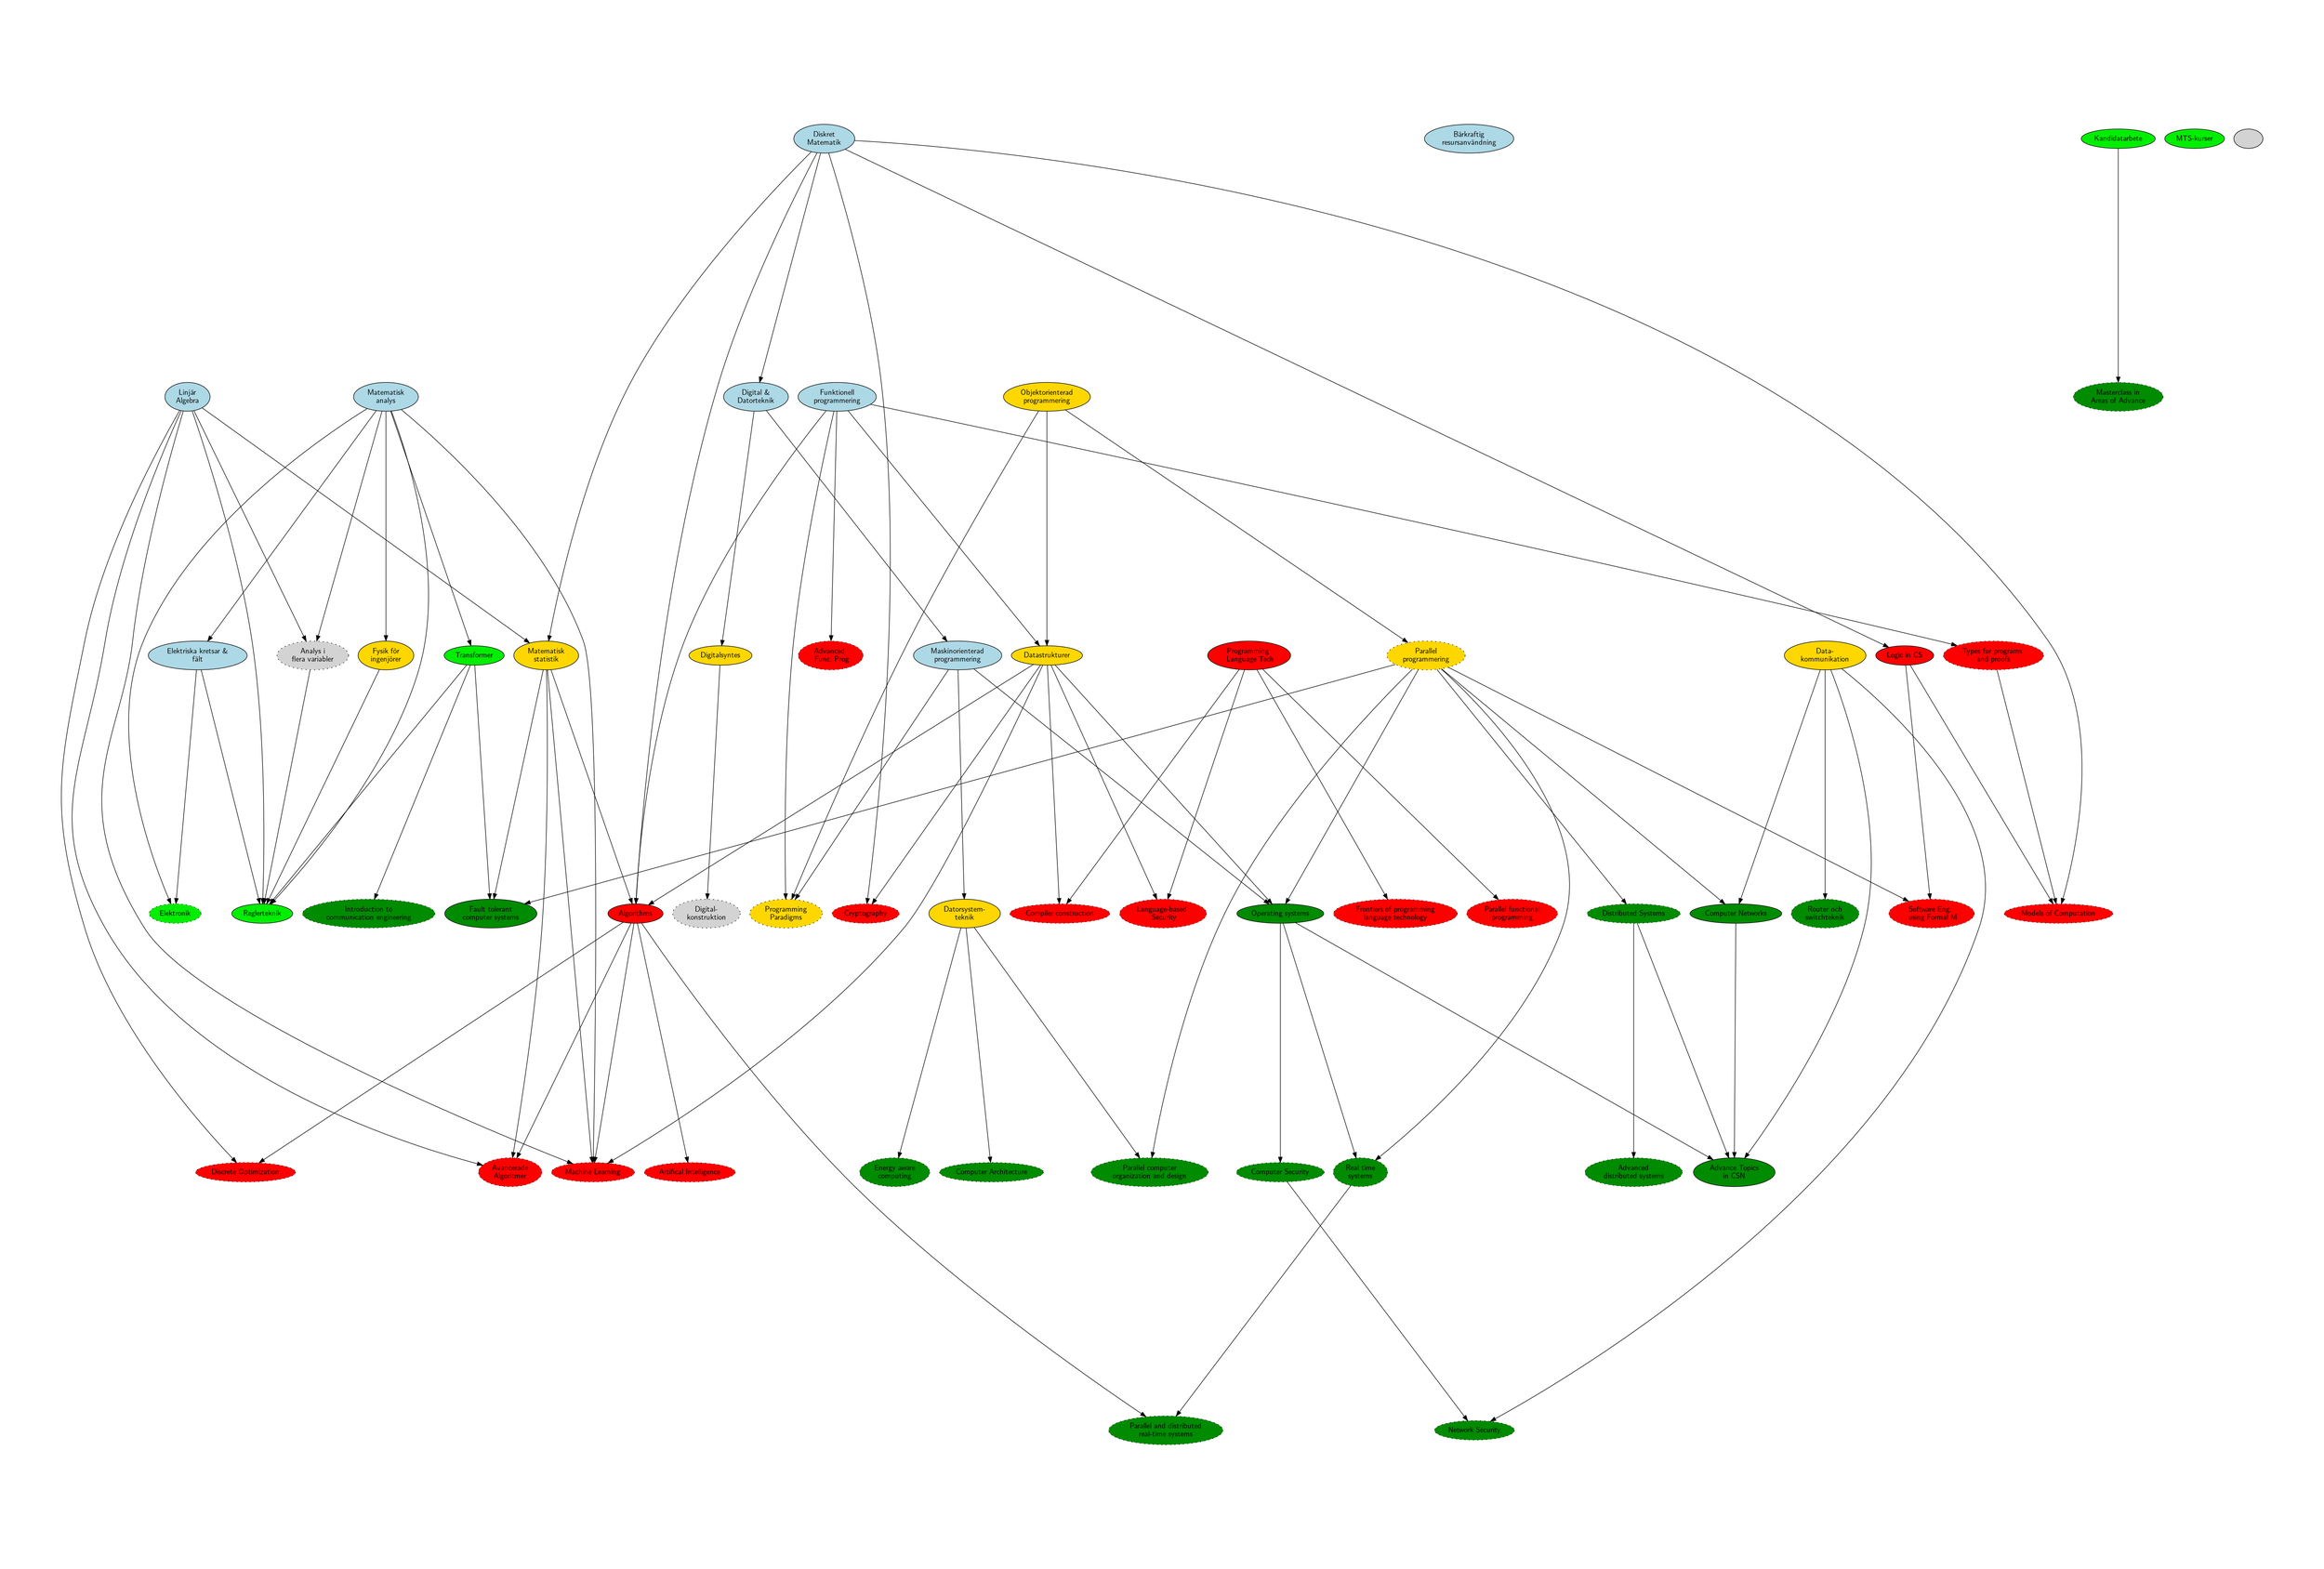 digraph {
	//nodesep=1
	size="37.3701, 25.5591"
	ratio=fill
	graph[margin=1]

//	nodesep=0.7
	fixedsize=true
	//K=0.2
	splines=true
	overlap=prism
	//arrowsize=10.0
	node [fontname="Latin Modern Sans"]
	fontname="Latin Modern Sans"

	node [style="solid,filled"]



	subgraph TKDAT1 {
		label = "TKDAT-1"
		//rank = same
		node [fillcolor="lightblue"]
		haskell [label = "Funktionell\nprogrammering"]
		diskmat [label = "Diskret\nMatematik"]
		linalg [label = "Linjär\nAlgebra"]
		digodat [label = "Digital &\nDatorteknik"]
		analys [label = "Matematisk\nanalys"]
		mop [label = "Maskinorienterad\nprogrammering"]
		el [label = "Elektriska kretsar &\nfält"]
		barsaft [label = "Bärkraftig\nresursanvändning"]
	}

	diskmat -> digodat
	digodat -> mop
	analys -> el

	subgraph TKDAT2 {
		label = "TKDAT-2"
		//rank = same
		node [fillcolor="gold1"]
		matstat [label = "Matematisk\nstatistik"]
		oop [label = "Objektorienterad\nprogrammering"]
		fysik [label = "Fysik för\ningenjörer"]
		dstrukt [label = "Datastrukturer"]
		syntes [label = "Digitalsyntes"]
		subgraph {
			node [style="dotted, filled"]
			pp [label = "Programming\nParadigms"]
			concurrent [label = "Parallel\nprogrammering"]
		}
		dst [ label = "Datorsystem-\nteknik"]
		datakom [label = "Data-\nkommunikation"]
	}
	haskell -> pp
	haskell -> dstrukt
	oop -> dstrukt
	oop -> concurrent
	oop -> pp
	mop -> pp
	digodat -> syntes
	mop -> dst
	analys -> fysik
	linalg -> matstat
	diskmat -> matstat

	subgraph TKDAT3 {
		label = "TKDAT-3"
		//rank = same
		node [fillcolor = "green2"]
		tss [label = "Transformer"]
		regler [label = "Reglerteknik"]
        kandidat [label="Kandidatarbete"]
        mts [label = "MTS-kurser"]
        subgraph {
			node [style="dotted, filled"]
            elektronik [label="Elektronik"]
        }
	}
    analys -> elektronik
    el -> elektronik
	tss -> regler
	analys -> tss
	analys -> regler
	fysik -> regler
	el -> regler
	linalg -> regler

	subgraph CSALL {
		label = "CSALL"
		//rank = same
		node [style ="filled", fillcolor="red"]
		prolang [label = "Programming \n Language Tech"]
		algoritmer [label ="Algorithms"]
		logik [label = "Logic in CS"]

		// Valbara
		subgraph {
			node [style="dotted, filled"]
    		frontProgramming [label="Frontiers of programming\nlanguage technology"]
	    	compilerConst [label="Compiler construction"]
	    	paraFunc [label="Parallel functional\nprogramming"]
	    	advAlg [label = "Avancerade\nAlgoritmer"]
	    	advFunc [label = "Advanced \n Func. Prog"]
	    	ml [label = "Machine Learning"]
	    	softEng [label ="Software Eng. \n using Formal M"]
	    	discopt [label = "Discrete Optimization"]
	    	ai [label ="Artifical Intelligence"]
	    	models [label ="Models of Computation"]
	    	langsecurity [label ="Language-based \n Security"]
	    	types [label = "Types for programs \n and proofs "]
	    	crypto [label = "Cryptography"]
        }
	}
    prolang -> paraFunc
	diskmat -> models
	logik -> models
	diskmat -> crypto
    dstrukt -> crypto
	haskell -> types
	types -> models
	algoritmer -> discopt
	linalg -> discopt
	concurrent -> softEng
	logik -> softEng
	diskmat -> logik
	matstat -> advAlg
	linalg -> advAlg
	algoritmer -> advAlg
	algoritmer -> ml
	analys -> ml
	matstat -> ml
	linalg -> ml
	haskell -> advFunc
	dstrukt -> ml
	algoritmer -> ai
	dstrukt -> compilerConst
    prolang -> langsecurity
    dstrukt -> langsecurity
    prolang -> compilerConst
    prolang -> frontProgramming

	subgraph CSN {
		label="CSN"
		//rank = same
		node [style="filled",fillcolor="green4"]
        computerNetworks [label="Computer Networks"]
		oS [label="Operating systems"]
		ftcs [label="Fault tolerant\ncomputer systems"]
		advTopicsCSN [label="Advance Topics\nin CSN"]

		// Valbara
		subgraph {
			node [style="dotted, filled"]
            advDistSys [label="Advanced\ndistributed systems"]
		    networkSecurity [label="Network Security"]
    		computerSecurity [label="Computer Security"]
	    	rts [label="Real time\nsystems"]
	    	parallelOrganization [label="Parallel computer\norganization and design"]
	    	parallelRTS [label="Parallel and distributed\nreal-time systems"]
	    	distSys [label="Distributed Systems"]
            energyComp [label="Energy aware\ncomputing"]
            routerSwitch [label="Router och\nswitchteknik"]
            commEng [label="Introduction to\ncommunication engineering"]
            compArch [label="Computer Architecture"]
            mInAdv [label="Masterclass in\nAreas of Advance"]
		}
	}
    kandidat -> mInAdv
    dst -> compArch
    tss -> commEng
    datakom -> routerSwitch
    dst -> energyComp
    matstat -> ftcs
    tss -> ftcs
    concurrent -> ftcs
    concurrent -> distSys
    distSys -> advTopicsCSN
	distSys -> advDistSys
	datakom -> networkSecurity
	datakom -> computerNetworks
    datakom -> advTopicsCSN
	concurrent -> computerNetworks
	computerNetworks -> advTopicsCSN
    dstrukt -> oS
	mop -> oS
    concurrent -> oS
    oS -> computerSecurity
    oS -> advTopicsCSN
    oS -> rts
    concurrent -> rts
    rts -> parallelRTS
    algoritmer -> parallelRTS
    computerSecurity -> networkSecurity
    concurrent -> parallelOrganization
    dst -> parallelOrganization



   //Valbara
	subgraph {
		node [style="dotted, filled"]
		flervar [label = "Analys i\nflera variabler"]
		digkonstr [label = "Digital-\nkonstruktion"]

	}
	syntes -> digkonstr
	linalg -> flervar
	analys -> flervar
	flervar -> regler
	dstrukt -> algoritmer
	haskell -> algoritmer
	diskmat -> algoritmer
	matstat -> algoritmer

	lolnode [label="", image="sndlogo.svg"]


}
